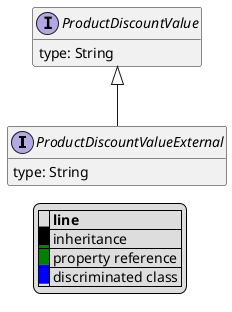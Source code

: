 @startuml

hide empty fields
hide empty methods
legend
|= |= line |
|<back:black>   </back>| inheritance |
|<back:green>   </back>| property reference |
|<back:blue>   </back>| discriminated class |
endlegend
interface ProductDiscountValueExternal [[ProductDiscountValueExternal.svg]] extends ProductDiscountValue {
    type: String
}
interface ProductDiscountValue [[ProductDiscountValue.svg]]  {
    type: String
}





@enduml
